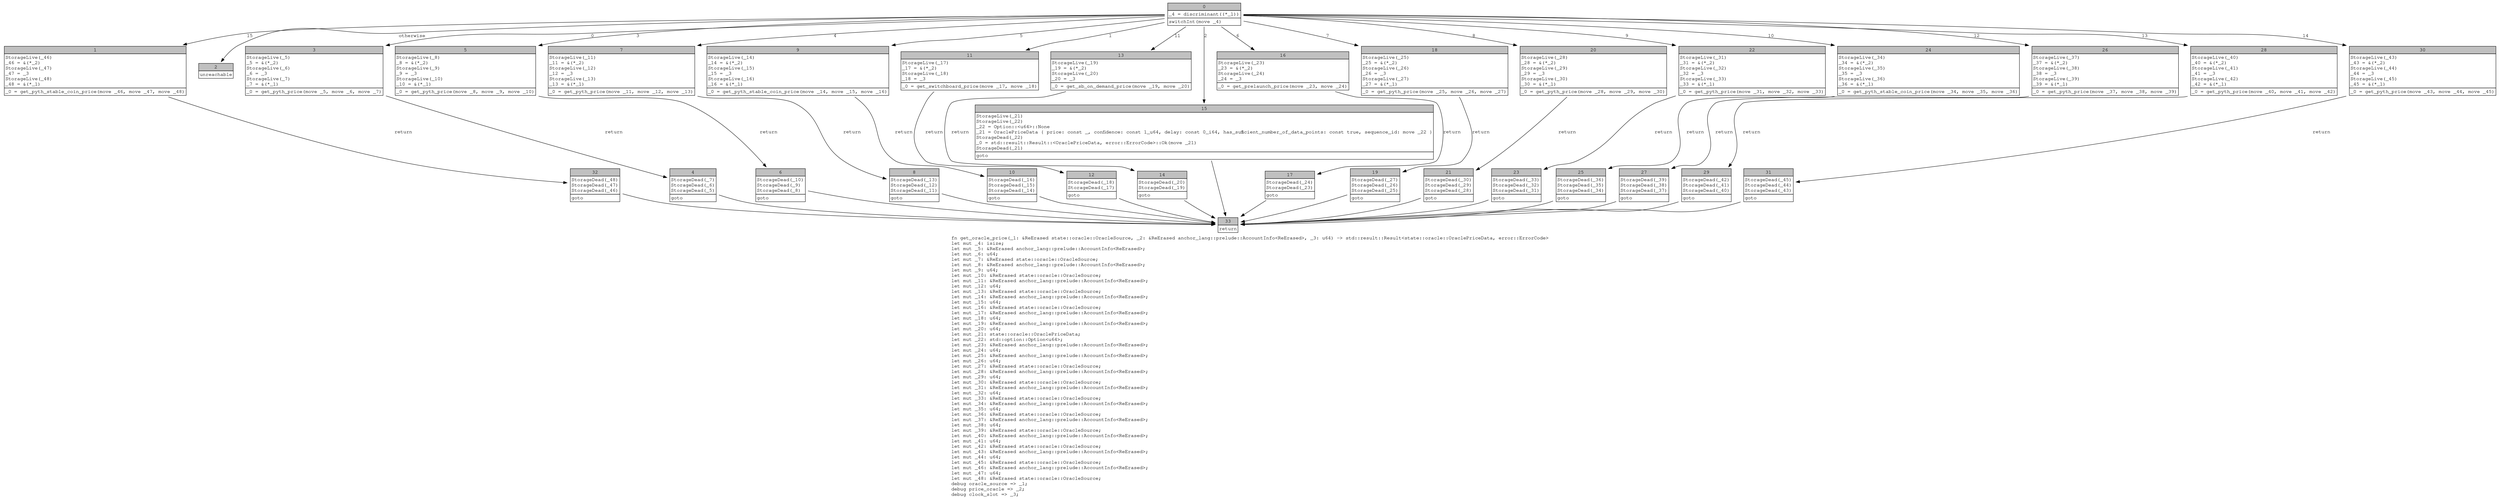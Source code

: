 digraph Mir_0_3523 {
    graph [fontname="Courier, monospace"];
    node [fontname="Courier, monospace"];
    edge [fontname="Courier, monospace"];
    label=<fn get_oracle_price(_1: &amp;ReErased state::oracle::OracleSource, _2: &amp;ReErased anchor_lang::prelude::AccountInfo&lt;ReErased&gt;, _3: u64) -&gt; std::result::Result&lt;state::oracle::OraclePriceData, error::ErrorCode&gt;<br align="left"/>let mut _4: isize;<br align="left"/>let mut _5: &amp;ReErased anchor_lang::prelude::AccountInfo&lt;ReErased&gt;;<br align="left"/>let mut _6: u64;<br align="left"/>let mut _7: &amp;ReErased state::oracle::OracleSource;<br align="left"/>let mut _8: &amp;ReErased anchor_lang::prelude::AccountInfo&lt;ReErased&gt;;<br align="left"/>let mut _9: u64;<br align="left"/>let mut _10: &amp;ReErased state::oracle::OracleSource;<br align="left"/>let mut _11: &amp;ReErased anchor_lang::prelude::AccountInfo&lt;ReErased&gt;;<br align="left"/>let mut _12: u64;<br align="left"/>let mut _13: &amp;ReErased state::oracle::OracleSource;<br align="left"/>let mut _14: &amp;ReErased anchor_lang::prelude::AccountInfo&lt;ReErased&gt;;<br align="left"/>let mut _15: u64;<br align="left"/>let mut _16: &amp;ReErased state::oracle::OracleSource;<br align="left"/>let mut _17: &amp;ReErased anchor_lang::prelude::AccountInfo&lt;ReErased&gt;;<br align="left"/>let mut _18: u64;<br align="left"/>let mut _19: &amp;ReErased anchor_lang::prelude::AccountInfo&lt;ReErased&gt;;<br align="left"/>let mut _20: u64;<br align="left"/>let mut _21: state::oracle::OraclePriceData;<br align="left"/>let mut _22: std::option::Option&lt;u64&gt;;<br align="left"/>let mut _23: &amp;ReErased anchor_lang::prelude::AccountInfo&lt;ReErased&gt;;<br align="left"/>let mut _24: u64;<br align="left"/>let mut _25: &amp;ReErased anchor_lang::prelude::AccountInfo&lt;ReErased&gt;;<br align="left"/>let mut _26: u64;<br align="left"/>let mut _27: &amp;ReErased state::oracle::OracleSource;<br align="left"/>let mut _28: &amp;ReErased anchor_lang::prelude::AccountInfo&lt;ReErased&gt;;<br align="left"/>let mut _29: u64;<br align="left"/>let mut _30: &amp;ReErased state::oracle::OracleSource;<br align="left"/>let mut _31: &amp;ReErased anchor_lang::prelude::AccountInfo&lt;ReErased&gt;;<br align="left"/>let mut _32: u64;<br align="left"/>let mut _33: &amp;ReErased state::oracle::OracleSource;<br align="left"/>let mut _34: &amp;ReErased anchor_lang::prelude::AccountInfo&lt;ReErased&gt;;<br align="left"/>let mut _35: u64;<br align="left"/>let mut _36: &amp;ReErased state::oracle::OracleSource;<br align="left"/>let mut _37: &amp;ReErased anchor_lang::prelude::AccountInfo&lt;ReErased&gt;;<br align="left"/>let mut _38: u64;<br align="left"/>let mut _39: &amp;ReErased state::oracle::OracleSource;<br align="left"/>let mut _40: &amp;ReErased anchor_lang::prelude::AccountInfo&lt;ReErased&gt;;<br align="left"/>let mut _41: u64;<br align="left"/>let mut _42: &amp;ReErased state::oracle::OracleSource;<br align="left"/>let mut _43: &amp;ReErased anchor_lang::prelude::AccountInfo&lt;ReErased&gt;;<br align="left"/>let mut _44: u64;<br align="left"/>let mut _45: &amp;ReErased state::oracle::OracleSource;<br align="left"/>let mut _46: &amp;ReErased anchor_lang::prelude::AccountInfo&lt;ReErased&gt;;<br align="left"/>let mut _47: u64;<br align="left"/>let mut _48: &amp;ReErased state::oracle::OracleSource;<br align="left"/>debug oracle_source =&gt; _1;<br align="left"/>debug price_oracle =&gt; _2;<br align="left"/>debug clock_slot =&gt; _3;<br align="left"/>>;
    bb0__0_3523 [shape="none", label=<<table border="0" cellborder="1" cellspacing="0"><tr><td bgcolor="gray" align="center" colspan="1">0</td></tr><tr><td align="left" balign="left">_4 = discriminant((*_1))<br/></td></tr><tr><td align="left">switchInt(move _4)</td></tr></table>>];
    bb1__0_3523 [shape="none", label=<<table border="0" cellborder="1" cellspacing="0"><tr><td bgcolor="gray" align="center" colspan="1">1</td></tr><tr><td align="left" balign="left">StorageLive(_46)<br/>_46 = &amp;(*_2)<br/>StorageLive(_47)<br/>_47 = _3<br/>StorageLive(_48)<br/>_48 = &amp;(*_1)<br/></td></tr><tr><td align="left">_0 = get_pyth_stable_coin_price(move _46, move _47, move _48)</td></tr></table>>];
    bb2__0_3523 [shape="none", label=<<table border="0" cellborder="1" cellspacing="0"><tr><td bgcolor="gray" align="center" colspan="1">2</td></tr><tr><td align="left">unreachable</td></tr></table>>];
    bb3__0_3523 [shape="none", label=<<table border="0" cellborder="1" cellspacing="0"><tr><td bgcolor="gray" align="center" colspan="1">3</td></tr><tr><td align="left" balign="left">StorageLive(_5)<br/>_5 = &amp;(*_2)<br/>StorageLive(_6)<br/>_6 = _3<br/>StorageLive(_7)<br/>_7 = &amp;(*_1)<br/></td></tr><tr><td align="left">_0 = get_pyth_price(move _5, move _6, move _7)</td></tr></table>>];
    bb4__0_3523 [shape="none", label=<<table border="0" cellborder="1" cellspacing="0"><tr><td bgcolor="gray" align="center" colspan="1">4</td></tr><tr><td align="left" balign="left">StorageDead(_7)<br/>StorageDead(_6)<br/>StorageDead(_5)<br/></td></tr><tr><td align="left">goto</td></tr></table>>];
    bb5__0_3523 [shape="none", label=<<table border="0" cellborder="1" cellspacing="0"><tr><td bgcolor="gray" align="center" colspan="1">5</td></tr><tr><td align="left" balign="left">StorageLive(_8)<br/>_8 = &amp;(*_2)<br/>StorageLive(_9)<br/>_9 = _3<br/>StorageLive(_10)<br/>_10 = &amp;(*_1)<br/></td></tr><tr><td align="left">_0 = get_pyth_price(move _8, move _9, move _10)</td></tr></table>>];
    bb6__0_3523 [shape="none", label=<<table border="0" cellborder="1" cellspacing="0"><tr><td bgcolor="gray" align="center" colspan="1">6</td></tr><tr><td align="left" balign="left">StorageDead(_10)<br/>StorageDead(_9)<br/>StorageDead(_8)<br/></td></tr><tr><td align="left">goto</td></tr></table>>];
    bb7__0_3523 [shape="none", label=<<table border="0" cellborder="1" cellspacing="0"><tr><td bgcolor="gray" align="center" colspan="1">7</td></tr><tr><td align="left" balign="left">StorageLive(_11)<br/>_11 = &amp;(*_2)<br/>StorageLive(_12)<br/>_12 = _3<br/>StorageLive(_13)<br/>_13 = &amp;(*_1)<br/></td></tr><tr><td align="left">_0 = get_pyth_price(move _11, move _12, move _13)</td></tr></table>>];
    bb8__0_3523 [shape="none", label=<<table border="0" cellborder="1" cellspacing="0"><tr><td bgcolor="gray" align="center" colspan="1">8</td></tr><tr><td align="left" balign="left">StorageDead(_13)<br/>StorageDead(_12)<br/>StorageDead(_11)<br/></td></tr><tr><td align="left">goto</td></tr></table>>];
    bb9__0_3523 [shape="none", label=<<table border="0" cellborder="1" cellspacing="0"><tr><td bgcolor="gray" align="center" colspan="1">9</td></tr><tr><td align="left" balign="left">StorageLive(_14)<br/>_14 = &amp;(*_2)<br/>StorageLive(_15)<br/>_15 = _3<br/>StorageLive(_16)<br/>_16 = &amp;(*_1)<br/></td></tr><tr><td align="left">_0 = get_pyth_stable_coin_price(move _14, move _15, move _16)</td></tr></table>>];
    bb10__0_3523 [shape="none", label=<<table border="0" cellborder="1" cellspacing="0"><tr><td bgcolor="gray" align="center" colspan="1">10</td></tr><tr><td align="left" balign="left">StorageDead(_16)<br/>StorageDead(_15)<br/>StorageDead(_14)<br/></td></tr><tr><td align="left">goto</td></tr></table>>];
    bb11__0_3523 [shape="none", label=<<table border="0" cellborder="1" cellspacing="0"><tr><td bgcolor="gray" align="center" colspan="1">11</td></tr><tr><td align="left" balign="left">StorageLive(_17)<br/>_17 = &amp;(*_2)<br/>StorageLive(_18)<br/>_18 = _3<br/></td></tr><tr><td align="left">_0 = get_switchboard_price(move _17, move _18)</td></tr></table>>];
    bb12__0_3523 [shape="none", label=<<table border="0" cellborder="1" cellspacing="0"><tr><td bgcolor="gray" align="center" colspan="1">12</td></tr><tr><td align="left" balign="left">StorageDead(_18)<br/>StorageDead(_17)<br/></td></tr><tr><td align="left">goto</td></tr></table>>];
    bb13__0_3523 [shape="none", label=<<table border="0" cellborder="1" cellspacing="0"><tr><td bgcolor="gray" align="center" colspan="1">13</td></tr><tr><td align="left" balign="left">StorageLive(_19)<br/>_19 = &amp;(*_2)<br/>StorageLive(_20)<br/>_20 = _3<br/></td></tr><tr><td align="left">_0 = get_sb_on_demand_price(move _19, move _20)</td></tr></table>>];
    bb14__0_3523 [shape="none", label=<<table border="0" cellborder="1" cellspacing="0"><tr><td bgcolor="gray" align="center" colspan="1">14</td></tr><tr><td align="left" balign="left">StorageDead(_20)<br/>StorageDead(_19)<br/></td></tr><tr><td align="left">goto</td></tr></table>>];
    bb15__0_3523 [shape="none", label=<<table border="0" cellborder="1" cellspacing="0"><tr><td bgcolor="gray" align="center" colspan="1">15</td></tr><tr><td align="left" balign="left">StorageLive(_21)<br/>StorageLive(_22)<br/>_22 = Option::&lt;u64&gt;::None<br/>_21 = OraclePriceData { price: const _, confidence: const 1_u64, delay: const 0_i64, has_sufficient_number_of_data_points: const true, sequence_id: move _22 }<br/>StorageDead(_22)<br/>_0 = std::result::Result::&lt;OraclePriceData, error::ErrorCode&gt;::Ok(move _21)<br/>StorageDead(_21)<br/></td></tr><tr><td align="left">goto</td></tr></table>>];
    bb16__0_3523 [shape="none", label=<<table border="0" cellborder="1" cellspacing="0"><tr><td bgcolor="gray" align="center" colspan="1">16</td></tr><tr><td align="left" balign="left">StorageLive(_23)<br/>_23 = &amp;(*_2)<br/>StorageLive(_24)<br/>_24 = _3<br/></td></tr><tr><td align="left">_0 = get_prelaunch_price(move _23, move _24)</td></tr></table>>];
    bb17__0_3523 [shape="none", label=<<table border="0" cellborder="1" cellspacing="0"><tr><td bgcolor="gray" align="center" colspan="1">17</td></tr><tr><td align="left" balign="left">StorageDead(_24)<br/>StorageDead(_23)<br/></td></tr><tr><td align="left">goto</td></tr></table>>];
    bb18__0_3523 [shape="none", label=<<table border="0" cellborder="1" cellspacing="0"><tr><td bgcolor="gray" align="center" colspan="1">18</td></tr><tr><td align="left" balign="left">StorageLive(_25)<br/>_25 = &amp;(*_2)<br/>StorageLive(_26)<br/>_26 = _3<br/>StorageLive(_27)<br/>_27 = &amp;(*_1)<br/></td></tr><tr><td align="left">_0 = get_pyth_price(move _25, move _26, move _27)</td></tr></table>>];
    bb19__0_3523 [shape="none", label=<<table border="0" cellborder="1" cellspacing="0"><tr><td bgcolor="gray" align="center" colspan="1">19</td></tr><tr><td align="left" balign="left">StorageDead(_27)<br/>StorageDead(_26)<br/>StorageDead(_25)<br/></td></tr><tr><td align="left">goto</td></tr></table>>];
    bb20__0_3523 [shape="none", label=<<table border="0" cellborder="1" cellspacing="0"><tr><td bgcolor="gray" align="center" colspan="1">20</td></tr><tr><td align="left" balign="left">StorageLive(_28)<br/>_28 = &amp;(*_2)<br/>StorageLive(_29)<br/>_29 = _3<br/>StorageLive(_30)<br/>_30 = &amp;(*_1)<br/></td></tr><tr><td align="left">_0 = get_pyth_price(move _28, move _29, move _30)</td></tr></table>>];
    bb21__0_3523 [shape="none", label=<<table border="0" cellborder="1" cellspacing="0"><tr><td bgcolor="gray" align="center" colspan="1">21</td></tr><tr><td align="left" balign="left">StorageDead(_30)<br/>StorageDead(_29)<br/>StorageDead(_28)<br/></td></tr><tr><td align="left">goto</td></tr></table>>];
    bb22__0_3523 [shape="none", label=<<table border="0" cellborder="1" cellspacing="0"><tr><td bgcolor="gray" align="center" colspan="1">22</td></tr><tr><td align="left" balign="left">StorageLive(_31)<br/>_31 = &amp;(*_2)<br/>StorageLive(_32)<br/>_32 = _3<br/>StorageLive(_33)<br/>_33 = &amp;(*_1)<br/></td></tr><tr><td align="left">_0 = get_pyth_price(move _31, move _32, move _33)</td></tr></table>>];
    bb23__0_3523 [shape="none", label=<<table border="0" cellborder="1" cellspacing="0"><tr><td bgcolor="gray" align="center" colspan="1">23</td></tr><tr><td align="left" balign="left">StorageDead(_33)<br/>StorageDead(_32)<br/>StorageDead(_31)<br/></td></tr><tr><td align="left">goto</td></tr></table>>];
    bb24__0_3523 [shape="none", label=<<table border="0" cellborder="1" cellspacing="0"><tr><td bgcolor="gray" align="center" colspan="1">24</td></tr><tr><td align="left" balign="left">StorageLive(_34)<br/>_34 = &amp;(*_2)<br/>StorageLive(_35)<br/>_35 = _3<br/>StorageLive(_36)<br/>_36 = &amp;(*_1)<br/></td></tr><tr><td align="left">_0 = get_pyth_stable_coin_price(move _34, move _35, move _36)</td></tr></table>>];
    bb25__0_3523 [shape="none", label=<<table border="0" cellborder="1" cellspacing="0"><tr><td bgcolor="gray" align="center" colspan="1">25</td></tr><tr><td align="left" balign="left">StorageDead(_36)<br/>StorageDead(_35)<br/>StorageDead(_34)<br/></td></tr><tr><td align="left">goto</td></tr></table>>];
    bb26__0_3523 [shape="none", label=<<table border="0" cellborder="1" cellspacing="0"><tr><td bgcolor="gray" align="center" colspan="1">26</td></tr><tr><td align="left" balign="left">StorageLive(_37)<br/>_37 = &amp;(*_2)<br/>StorageLive(_38)<br/>_38 = _3<br/>StorageLive(_39)<br/>_39 = &amp;(*_1)<br/></td></tr><tr><td align="left">_0 = get_pyth_price(move _37, move _38, move _39)</td></tr></table>>];
    bb27__0_3523 [shape="none", label=<<table border="0" cellborder="1" cellspacing="0"><tr><td bgcolor="gray" align="center" colspan="1">27</td></tr><tr><td align="left" balign="left">StorageDead(_39)<br/>StorageDead(_38)<br/>StorageDead(_37)<br/></td></tr><tr><td align="left">goto</td></tr></table>>];
    bb28__0_3523 [shape="none", label=<<table border="0" cellborder="1" cellspacing="0"><tr><td bgcolor="gray" align="center" colspan="1">28</td></tr><tr><td align="left" balign="left">StorageLive(_40)<br/>_40 = &amp;(*_2)<br/>StorageLive(_41)<br/>_41 = _3<br/>StorageLive(_42)<br/>_42 = &amp;(*_1)<br/></td></tr><tr><td align="left">_0 = get_pyth_price(move _40, move _41, move _42)</td></tr></table>>];
    bb29__0_3523 [shape="none", label=<<table border="0" cellborder="1" cellspacing="0"><tr><td bgcolor="gray" align="center" colspan="1">29</td></tr><tr><td align="left" balign="left">StorageDead(_42)<br/>StorageDead(_41)<br/>StorageDead(_40)<br/></td></tr><tr><td align="left">goto</td></tr></table>>];
    bb30__0_3523 [shape="none", label=<<table border="0" cellborder="1" cellspacing="0"><tr><td bgcolor="gray" align="center" colspan="1">30</td></tr><tr><td align="left" balign="left">StorageLive(_43)<br/>_43 = &amp;(*_2)<br/>StorageLive(_44)<br/>_44 = _3<br/>StorageLive(_45)<br/>_45 = &amp;(*_1)<br/></td></tr><tr><td align="left">_0 = get_pyth_price(move _43, move _44, move _45)</td></tr></table>>];
    bb31__0_3523 [shape="none", label=<<table border="0" cellborder="1" cellspacing="0"><tr><td bgcolor="gray" align="center" colspan="1">31</td></tr><tr><td align="left" balign="left">StorageDead(_45)<br/>StorageDead(_44)<br/>StorageDead(_43)<br/></td></tr><tr><td align="left">goto</td></tr></table>>];
    bb32__0_3523 [shape="none", label=<<table border="0" cellborder="1" cellspacing="0"><tr><td bgcolor="gray" align="center" colspan="1">32</td></tr><tr><td align="left" balign="left">StorageDead(_48)<br/>StorageDead(_47)<br/>StorageDead(_46)<br/></td></tr><tr><td align="left">goto</td></tr></table>>];
    bb33__0_3523 [shape="none", label=<<table border="0" cellborder="1" cellspacing="0"><tr><td bgcolor="gray" align="center" colspan="1">33</td></tr><tr><td align="left">return</td></tr></table>>];
    bb0__0_3523 -> bb3__0_3523 [label="0"];
    bb0__0_3523 -> bb11__0_3523 [label="1"];
    bb0__0_3523 -> bb15__0_3523 [label="2"];
    bb0__0_3523 -> bb5__0_3523 [label="3"];
    bb0__0_3523 -> bb7__0_3523 [label="4"];
    bb0__0_3523 -> bb9__0_3523 [label="5"];
    bb0__0_3523 -> bb16__0_3523 [label="6"];
    bb0__0_3523 -> bb18__0_3523 [label="7"];
    bb0__0_3523 -> bb20__0_3523 [label="8"];
    bb0__0_3523 -> bb22__0_3523 [label="9"];
    bb0__0_3523 -> bb24__0_3523 [label="10"];
    bb0__0_3523 -> bb13__0_3523 [label="11"];
    bb0__0_3523 -> bb26__0_3523 [label="12"];
    bb0__0_3523 -> bb28__0_3523 [label="13"];
    bb0__0_3523 -> bb30__0_3523 [label="14"];
    bb0__0_3523 -> bb1__0_3523 [label="15"];
    bb0__0_3523 -> bb2__0_3523 [label="otherwise"];
    bb1__0_3523 -> bb32__0_3523 [label="return"];
    bb3__0_3523 -> bb4__0_3523 [label="return"];
    bb4__0_3523 -> bb33__0_3523 [label=""];
    bb5__0_3523 -> bb6__0_3523 [label="return"];
    bb6__0_3523 -> bb33__0_3523 [label=""];
    bb7__0_3523 -> bb8__0_3523 [label="return"];
    bb8__0_3523 -> bb33__0_3523 [label=""];
    bb9__0_3523 -> bb10__0_3523 [label="return"];
    bb10__0_3523 -> bb33__0_3523 [label=""];
    bb11__0_3523 -> bb12__0_3523 [label="return"];
    bb12__0_3523 -> bb33__0_3523 [label=""];
    bb13__0_3523 -> bb14__0_3523 [label="return"];
    bb14__0_3523 -> bb33__0_3523 [label=""];
    bb15__0_3523 -> bb33__0_3523 [label=""];
    bb16__0_3523 -> bb17__0_3523 [label="return"];
    bb17__0_3523 -> bb33__0_3523 [label=""];
    bb18__0_3523 -> bb19__0_3523 [label="return"];
    bb19__0_3523 -> bb33__0_3523 [label=""];
    bb20__0_3523 -> bb21__0_3523 [label="return"];
    bb21__0_3523 -> bb33__0_3523 [label=""];
    bb22__0_3523 -> bb23__0_3523 [label="return"];
    bb23__0_3523 -> bb33__0_3523 [label=""];
    bb24__0_3523 -> bb25__0_3523 [label="return"];
    bb25__0_3523 -> bb33__0_3523 [label=""];
    bb26__0_3523 -> bb27__0_3523 [label="return"];
    bb27__0_3523 -> bb33__0_3523 [label=""];
    bb28__0_3523 -> bb29__0_3523 [label="return"];
    bb29__0_3523 -> bb33__0_3523 [label=""];
    bb30__0_3523 -> bb31__0_3523 [label="return"];
    bb31__0_3523 -> bb33__0_3523 [label=""];
    bb32__0_3523 -> bb33__0_3523 [label=""];
}
